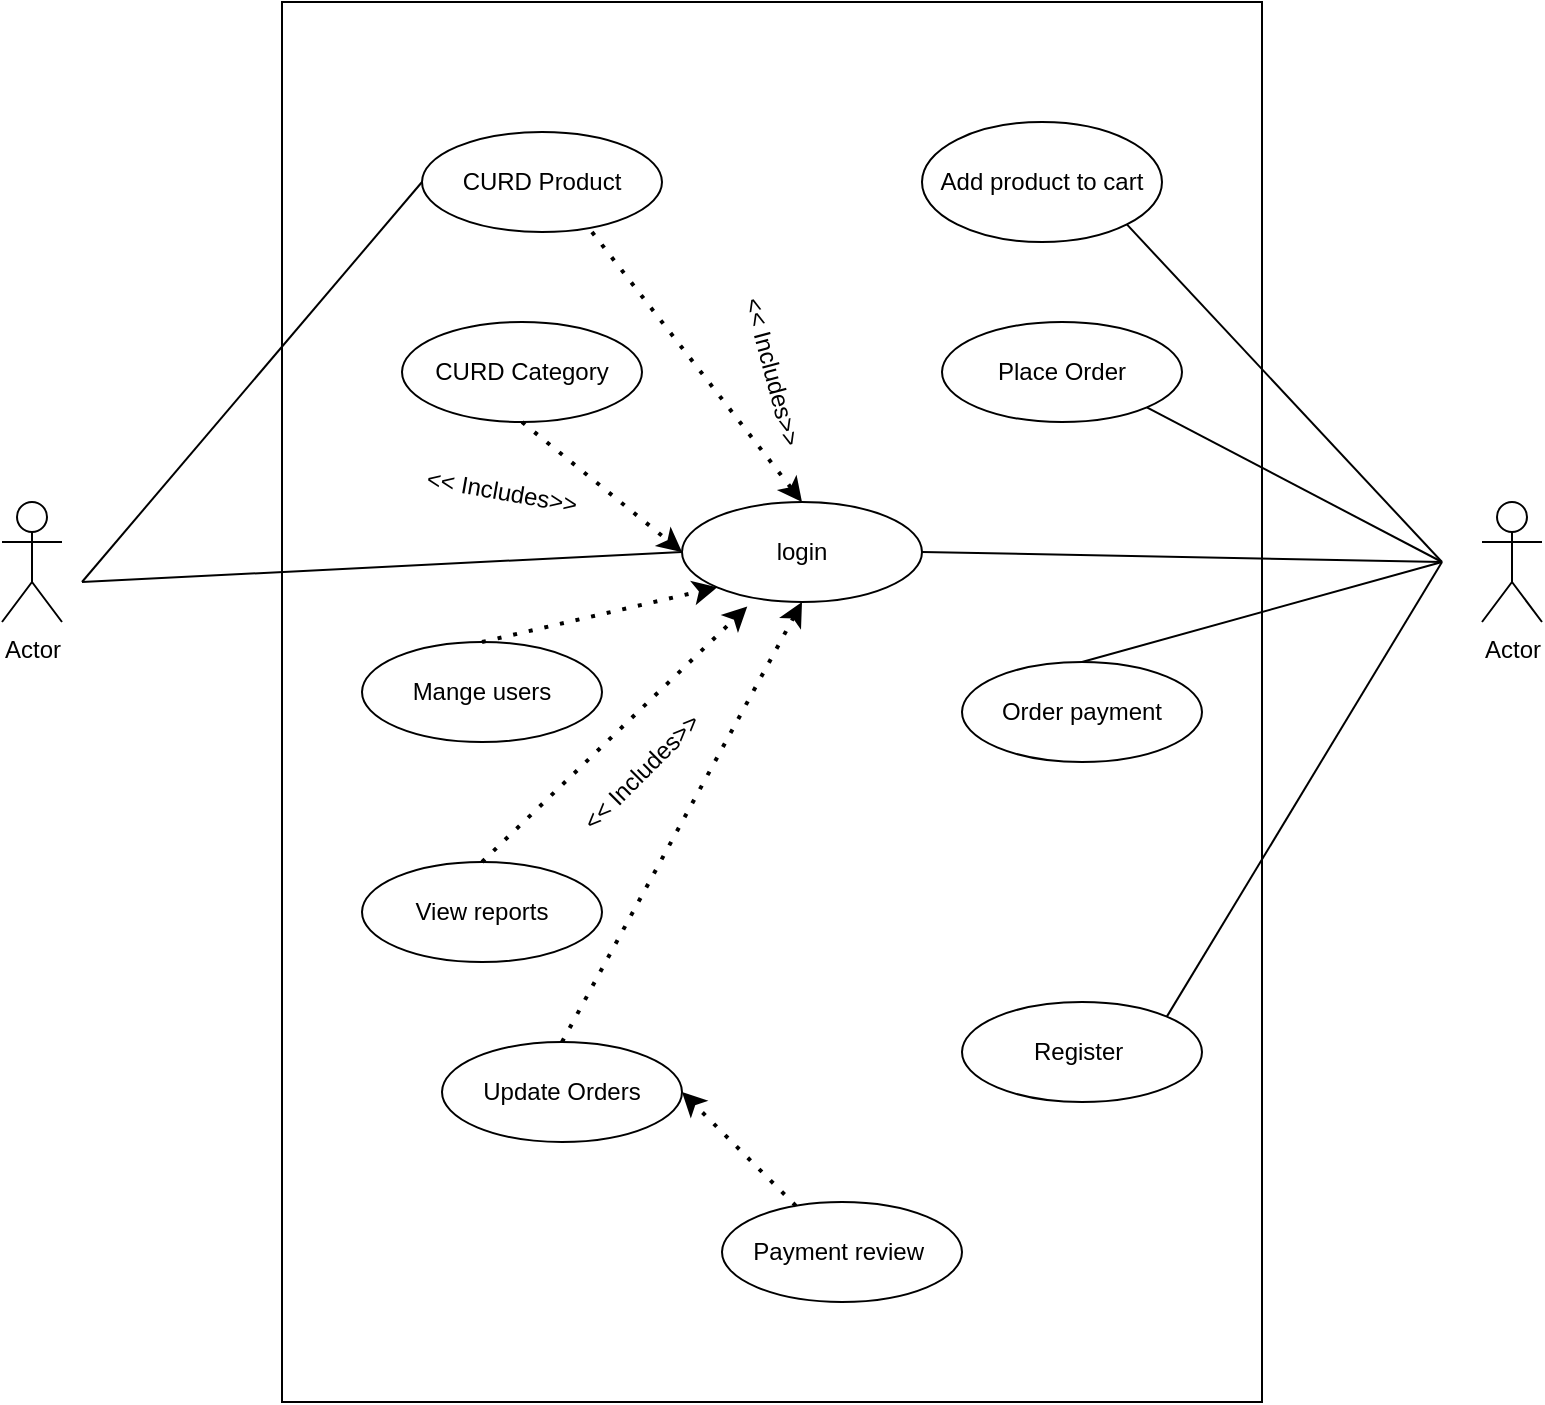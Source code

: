 <mxfile version="24.5.2" type="github">
  <diagram name="Page-1" id="xu-gIW15Ap2O5-FioO1b">
    <mxGraphModel dx="1259" dy="662" grid="1" gridSize="10" guides="1" tooltips="1" connect="1" arrows="1" fold="1" page="1" pageScale="1" pageWidth="850" pageHeight="1100" math="0" shadow="0">
      <root>
        <mxCell id="0" />
        <mxCell id="1" parent="0" />
        <mxCell id="pHD7llOhsAoo79l4J9nm-4" value="" style="rounded=0;whiteSpace=wrap;html=1;" vertex="1" parent="1">
          <mxGeometry x="190" y="250" width="490" height="700" as="geometry" />
        </mxCell>
        <mxCell id="pHD7llOhsAoo79l4J9nm-5" value="Actor" style="shape=umlActor;verticalLabelPosition=bottom;verticalAlign=top;html=1;outlineConnect=0;" vertex="1" parent="1">
          <mxGeometry x="50" y="500" width="30" height="60" as="geometry" />
        </mxCell>
        <mxCell id="pHD7llOhsAoo79l4J9nm-6" value="Actor" style="shape=umlActor;verticalLabelPosition=bottom;verticalAlign=top;html=1;outlineConnect=0;" vertex="1" parent="1">
          <mxGeometry x="790" y="500" width="30" height="60" as="geometry" />
        </mxCell>
        <mxCell id="pHD7llOhsAoo79l4J9nm-7" value="login" style="ellipse;whiteSpace=wrap;html=1;" vertex="1" parent="1">
          <mxGeometry x="390" y="500" width="120" height="50" as="geometry" />
        </mxCell>
        <mxCell id="pHD7llOhsAoo79l4J9nm-8" value="CURD Category" style="ellipse;whiteSpace=wrap;html=1;" vertex="1" parent="1">
          <mxGeometry x="250" y="410" width="120" height="50" as="geometry" />
        </mxCell>
        <mxCell id="pHD7llOhsAoo79l4J9nm-9" value="Place Order" style="ellipse;whiteSpace=wrap;html=1;" vertex="1" parent="1">
          <mxGeometry x="520" y="410" width="120" height="50" as="geometry" />
        </mxCell>
        <mxCell id="pHD7llOhsAoo79l4J9nm-10" value="Mange users" style="ellipse;whiteSpace=wrap;html=1;" vertex="1" parent="1">
          <mxGeometry x="230" y="570" width="120" height="50" as="geometry" />
        </mxCell>
        <mxCell id="pHD7llOhsAoo79l4J9nm-11" value="Order payment" style="ellipse;whiteSpace=wrap;html=1;" vertex="1" parent="1">
          <mxGeometry x="530" y="580" width="120" height="50" as="geometry" />
        </mxCell>
        <mxCell id="pHD7llOhsAoo79l4J9nm-12" value="CURD Product" style="ellipse;whiteSpace=wrap;html=1;" vertex="1" parent="1">
          <mxGeometry x="260" y="315" width="120" height="50" as="geometry" />
        </mxCell>
        <mxCell id="pHD7llOhsAoo79l4J9nm-13" value="Add product to cart" style="ellipse;whiteSpace=wrap;html=1;" vertex="1" parent="1">
          <mxGeometry x="510" y="310" width="120" height="60" as="geometry" />
        </mxCell>
        <mxCell id="pHD7llOhsAoo79l4J9nm-14" value="Register&amp;nbsp;" style="ellipse;whiteSpace=wrap;html=1;" vertex="1" parent="1">
          <mxGeometry x="530" y="750" width="120" height="50" as="geometry" />
        </mxCell>
        <mxCell id="pHD7llOhsAoo79l4J9nm-15" value="View reports" style="ellipse;whiteSpace=wrap;html=1;" vertex="1" parent="1">
          <mxGeometry x="230" y="680" width="120" height="50" as="geometry" />
        </mxCell>
        <mxCell id="pHD7llOhsAoo79l4J9nm-16" value="Update Orders" style="ellipse;whiteSpace=wrap;html=1;" vertex="1" parent="1">
          <mxGeometry x="270" y="770" width="120" height="50" as="geometry" />
        </mxCell>
        <mxCell id="pHD7llOhsAoo79l4J9nm-17" value="" style="endArrow=none;html=1;rounded=0;entryX=0;entryY=0.5;entryDx=0;entryDy=0;" edge="1" parent="1" target="pHD7llOhsAoo79l4J9nm-12">
          <mxGeometry width="50" height="50" relative="1" as="geometry">
            <mxPoint x="90" y="540" as="sourcePoint" />
            <mxPoint x="570" y="540" as="targetPoint" />
          </mxGeometry>
        </mxCell>
        <mxCell id="pHD7llOhsAoo79l4J9nm-18" value="" style="endArrow=classic;dashed=1;html=1;dashPattern=1 3;strokeWidth=2;rounded=0;entryX=0.272;entryY=1.046;entryDx=0;entryDy=0;exitX=0.5;exitY=0;exitDx=0;exitDy=0;entryPerimeter=0;" edge="1" parent="1" source="pHD7llOhsAoo79l4J9nm-15" target="pHD7llOhsAoo79l4J9nm-7">
          <mxGeometry width="50" height="50" relative="1" as="geometry">
            <mxPoint x="520" y="590" as="sourcePoint" />
            <mxPoint x="570" y="540" as="targetPoint" />
          </mxGeometry>
        </mxCell>
        <mxCell id="pHD7llOhsAoo79l4J9nm-23" value="" style="endArrow=classic;dashed=1;html=1;dashPattern=1 3;strokeWidth=2;rounded=0;exitX=0.5;exitY=0;exitDx=0;exitDy=0;" edge="1" parent="1" source="pHD7llOhsAoo79l4J9nm-16">
          <mxGeometry width="50" height="50" relative="1" as="geometry">
            <mxPoint x="300" y="690" as="sourcePoint" />
            <mxPoint x="450" y="550" as="targetPoint" />
          </mxGeometry>
        </mxCell>
        <mxCell id="pHD7llOhsAoo79l4J9nm-24" value="" style="endArrow=classic;dashed=1;html=1;dashPattern=1 3;strokeWidth=2;rounded=0;entryX=0;entryY=1;entryDx=0;entryDy=0;exitX=0.5;exitY=0;exitDx=0;exitDy=0;" edge="1" parent="1" source="pHD7llOhsAoo79l4J9nm-10" target="pHD7llOhsAoo79l4J9nm-7">
          <mxGeometry width="50" height="50" relative="1" as="geometry">
            <mxPoint x="300" y="690" as="sourcePoint" />
            <mxPoint x="460" y="560" as="targetPoint" />
          </mxGeometry>
        </mxCell>
        <mxCell id="pHD7llOhsAoo79l4J9nm-27" value="" style="endArrow=classic;dashed=1;html=1;dashPattern=1 3;strokeWidth=2;rounded=0;entryX=0;entryY=0.5;entryDx=0;entryDy=0;exitX=0.5;exitY=1;exitDx=0;exitDy=0;" edge="1" parent="1" source="pHD7llOhsAoo79l4J9nm-8" target="pHD7llOhsAoo79l4J9nm-7">
          <mxGeometry width="50" height="50" relative="1" as="geometry">
            <mxPoint x="300" y="580" as="sourcePoint" />
            <mxPoint x="418" y="553" as="targetPoint" />
          </mxGeometry>
        </mxCell>
        <mxCell id="pHD7llOhsAoo79l4J9nm-28" value="" style="endArrow=classic;dashed=1;html=1;dashPattern=1 3;strokeWidth=2;rounded=0;entryX=0.5;entryY=0;entryDx=0;entryDy=0;exitX=0.5;exitY=1;exitDx=0;exitDy=0;" edge="1" parent="1" target="pHD7llOhsAoo79l4J9nm-7">
          <mxGeometry width="50" height="50" relative="1" as="geometry">
            <mxPoint x="345" y="365" as="sourcePoint" />
            <mxPoint x="425" y="430" as="targetPoint" />
          </mxGeometry>
        </mxCell>
        <mxCell id="pHD7llOhsAoo79l4J9nm-29" value="" style="endArrow=none;html=1;rounded=0;entryX=0;entryY=0.5;entryDx=0;entryDy=0;" edge="1" parent="1" target="pHD7llOhsAoo79l4J9nm-7">
          <mxGeometry width="50" height="50" relative="1" as="geometry">
            <mxPoint x="90" y="540" as="sourcePoint" />
            <mxPoint x="270" y="350" as="targetPoint" />
          </mxGeometry>
        </mxCell>
        <mxCell id="pHD7llOhsAoo79l4J9nm-30" value="" style="endArrow=none;html=1;rounded=0;exitX=1;exitY=0.5;exitDx=0;exitDy=0;" edge="1" parent="1" source="pHD7llOhsAoo79l4J9nm-7">
          <mxGeometry width="50" height="50" relative="1" as="geometry">
            <mxPoint x="500" y="525" as="sourcePoint" />
            <mxPoint x="770" y="530" as="targetPoint" />
          </mxGeometry>
        </mxCell>
        <mxCell id="pHD7llOhsAoo79l4J9nm-31" value="&amp;lt;&amp;lt; Includes&amp;gt;&amp;gt;" style="text;html=1;align=center;verticalAlign=middle;whiteSpace=wrap;rounded=0;rotation=-45;" vertex="1" parent="1">
          <mxGeometry x="330" y="620" width="80" height="30" as="geometry" />
        </mxCell>
        <mxCell id="pHD7llOhsAoo79l4J9nm-32" value="&amp;lt;&amp;lt; Includes&amp;gt;&amp;gt;" style="text;html=1;align=center;verticalAlign=middle;whiteSpace=wrap;rounded=0;rotation=75;" vertex="1" parent="1">
          <mxGeometry x="395" y="420" width="80" height="30" as="geometry" />
        </mxCell>
        <mxCell id="pHD7llOhsAoo79l4J9nm-33" value="&amp;lt;&amp;lt; Includes&amp;gt;&amp;gt;" style="text;html=1;align=center;verticalAlign=middle;whiteSpace=wrap;rounded=0;rotation=10;" vertex="1" parent="1">
          <mxGeometry x="260" y="480" width="80" height="30" as="geometry" />
        </mxCell>
        <mxCell id="pHD7llOhsAoo79l4J9nm-34" value="" style="endArrow=none;html=1;rounded=0;exitX=0.5;exitY=0;exitDx=0;exitDy=0;" edge="1" parent="1" source="pHD7llOhsAoo79l4J9nm-11">
          <mxGeometry width="50" height="50" relative="1" as="geometry">
            <mxPoint x="520" y="535" as="sourcePoint" />
            <mxPoint x="770" y="530" as="targetPoint" />
          </mxGeometry>
        </mxCell>
        <mxCell id="pHD7llOhsAoo79l4J9nm-35" value="" style="endArrow=none;html=1;rounded=0;exitX=1;exitY=0;exitDx=0;exitDy=0;" edge="1" parent="1" source="pHD7llOhsAoo79l4J9nm-14">
          <mxGeometry width="50" height="50" relative="1" as="geometry">
            <mxPoint x="600" y="590" as="sourcePoint" />
            <mxPoint x="770" y="530" as="targetPoint" />
          </mxGeometry>
        </mxCell>
        <mxCell id="pHD7llOhsAoo79l4J9nm-36" value="" style="endArrow=none;html=1;rounded=0;exitX=1;exitY=1;exitDx=0;exitDy=0;" edge="1" parent="1" source="pHD7llOhsAoo79l4J9nm-9">
          <mxGeometry width="50" height="50" relative="1" as="geometry">
            <mxPoint x="642" y="767" as="sourcePoint" />
            <mxPoint x="770" y="530" as="targetPoint" />
          </mxGeometry>
        </mxCell>
        <mxCell id="pHD7llOhsAoo79l4J9nm-37" value="" style="endArrow=none;html=1;rounded=0;exitX=1;exitY=1;exitDx=0;exitDy=0;" edge="1" parent="1" source="pHD7llOhsAoo79l4J9nm-13">
          <mxGeometry width="50" height="50" relative="1" as="geometry">
            <mxPoint x="632" y="463" as="sourcePoint" />
            <mxPoint x="770" y="530" as="targetPoint" />
          </mxGeometry>
        </mxCell>
        <mxCell id="pHD7llOhsAoo79l4J9nm-38" value="Payment review&amp;nbsp;" style="ellipse;whiteSpace=wrap;html=1;" vertex="1" parent="1">
          <mxGeometry x="410" y="850" width="120" height="50" as="geometry" />
        </mxCell>
        <mxCell id="pHD7llOhsAoo79l4J9nm-39" value="" style="endArrow=classic;dashed=1;html=1;dashPattern=1 3;strokeWidth=2;rounded=0;entryX=1;entryY=0.5;entryDx=0;entryDy=0;" edge="1" parent="1" source="pHD7llOhsAoo79l4J9nm-38" target="pHD7llOhsAoo79l4J9nm-16">
          <mxGeometry width="50" height="50" relative="1" as="geometry">
            <mxPoint x="320" y="470" as="sourcePoint" />
            <mxPoint x="400" y="535" as="targetPoint" />
          </mxGeometry>
        </mxCell>
      </root>
    </mxGraphModel>
  </diagram>
</mxfile>
